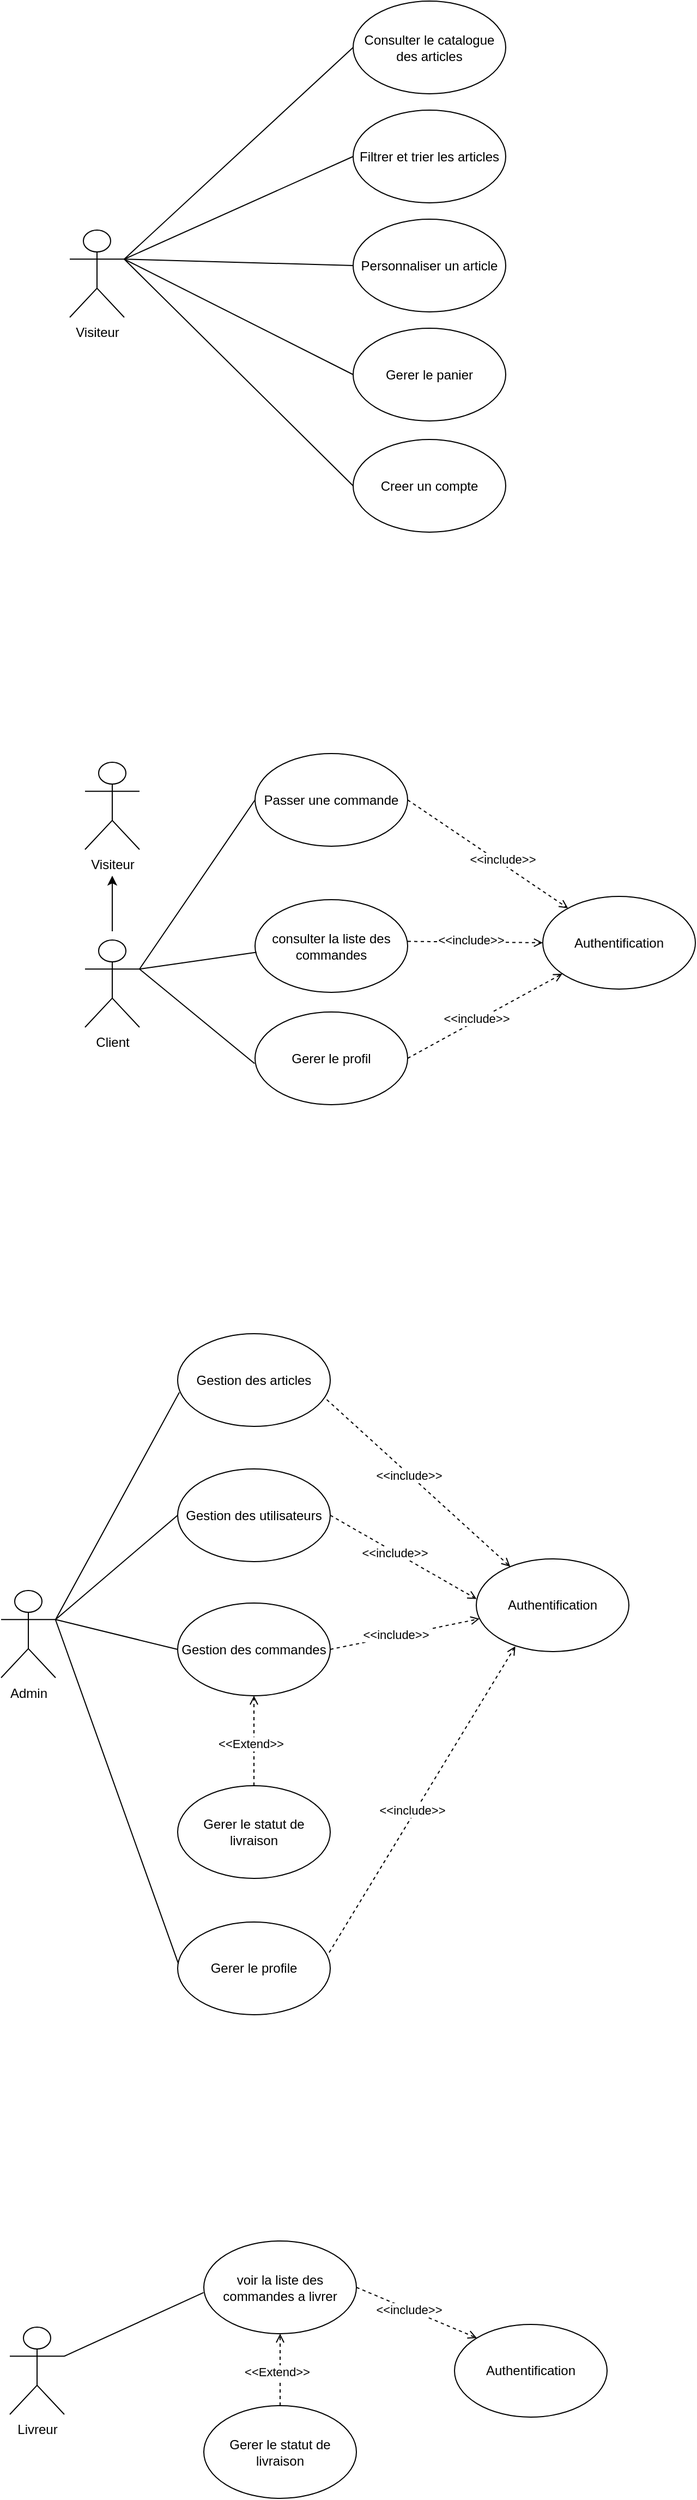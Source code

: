 <mxfile>
    <diagram id="0jfpBV_eY9jYLoLtxKY4" name="Page-1">
        <mxGraphModel dx="1805" dy="592" grid="0" gridSize="10" guides="1" tooltips="1" connect="1" arrows="1" fold="1" page="0" pageScale="1" pageWidth="827" pageHeight="1169" background="#ffffff" math="0" shadow="0">
            <root>
                <mxCell id="0"/>
                <mxCell id="1" parent="0"/>
                <mxCell id="2" value="&lt;font style=&quot;background-color: rgb(255, 255, 255);&quot; color=&quot;#000000&quot;&gt;Visiteur&lt;/font&gt;" style="shape=umlActor;verticalLabelPosition=bottom;verticalAlign=top;html=1;outlineConnect=0;fillColor=none;strokeColor=#000000;" parent="1" vertex="1">
                    <mxGeometry x="60" y="350" width="50" height="80" as="geometry"/>
                </mxCell>
                <mxCell id="3" value="&lt;font color=&quot;#000000&quot;&gt;Consulter le catalogue des articles&lt;/font&gt;" style="ellipse;whiteSpace=wrap;html=1;strokeColor=#000000;fillColor=none;" parent="1" vertex="1">
                    <mxGeometry x="320" y="140" width="140" height="85" as="geometry"/>
                </mxCell>
                <mxCell id="6" value="" style="endArrow=none;html=1;fontColor=#000000;labelBackgroundColor=#000000;strokeColor=#000000;entryX=0;entryY=0.5;entryDx=0;entryDy=0;exitX=1;exitY=0.333;exitDx=0;exitDy=0;exitPerimeter=0;" parent="1" source="2" target="3" edge="1">
                    <mxGeometry width="50" height="50" relative="1" as="geometry">
                        <mxPoint x="260" y="390" as="sourcePoint"/>
                        <mxPoint x="310" y="340" as="targetPoint"/>
                    </mxGeometry>
                </mxCell>
                <mxCell id="7" value="&lt;font color=&quot;#000000&quot;&gt;Filtrer et trier les articles&lt;/font&gt;" style="ellipse;whiteSpace=wrap;html=1;strokeColor=#000000;fillColor=none;" parent="1" vertex="1">
                    <mxGeometry x="320" y="240" width="140" height="85" as="geometry"/>
                </mxCell>
                <mxCell id="9" value="" style="endArrow=none;html=1;fontColor=#000000;labelBackgroundColor=#000000;strokeColor=#000000;entryX=0;entryY=0.5;entryDx=0;entryDy=0;exitX=1;exitY=0.333;exitDx=0;exitDy=0;exitPerimeter=0;" parent="1" source="2" target="7" edge="1">
                    <mxGeometry width="50" height="50" relative="1" as="geometry">
                        <mxPoint x="120" y="386.667" as="sourcePoint"/>
                        <mxPoint x="330" y="307.5" as="targetPoint"/>
                    </mxGeometry>
                </mxCell>
                <mxCell id="10" value="&lt;font color=&quot;#000000&quot;&gt;Personnaliser un article&lt;/font&gt;" style="ellipse;whiteSpace=wrap;html=1;strokeColor=#000000;fillColor=none;" parent="1" vertex="1">
                    <mxGeometry x="320" y="340" width="140" height="85" as="geometry"/>
                </mxCell>
                <mxCell id="12" value="" style="endArrow=none;html=1;labelBackgroundColor=#000000;strokeColor=#000000;fontColor=#000000;entryX=1;entryY=0.333;entryDx=0;entryDy=0;entryPerimeter=0;exitX=0;exitY=0.5;exitDx=0;exitDy=0;" parent="1" source="10" target="2" edge="1">
                    <mxGeometry width="50" height="50" relative="1" as="geometry">
                        <mxPoint x="160" y="410" as="sourcePoint"/>
                        <mxPoint x="150" y="370" as="targetPoint"/>
                    </mxGeometry>
                </mxCell>
                <mxCell id="14" value="&lt;font color=&quot;#000000&quot;&gt;Gerer le panier&lt;/font&gt;" style="ellipse;whiteSpace=wrap;html=1;strokeColor=#000000;fillColor=none;" parent="1" vertex="1">
                    <mxGeometry x="320" y="440" width="140" height="85" as="geometry"/>
                </mxCell>
                <mxCell id="15" value="" style="endArrow=none;html=1;labelBackgroundColor=#000000;strokeColor=#000000;fontColor=#000000;entryX=1;entryY=0.333;entryDx=0;entryDy=0;entryPerimeter=0;exitX=0;exitY=0.5;exitDx=0;exitDy=0;" parent="1" source="14" target="2" edge="1">
                    <mxGeometry width="50" height="50" relative="1" as="geometry">
                        <mxPoint x="330" y="502.5" as="sourcePoint"/>
                        <mxPoint x="120" y="386.667" as="targetPoint"/>
                    </mxGeometry>
                </mxCell>
                <mxCell id="17" value="&lt;font color=&quot;#000000&quot;&gt;Creer un compte&lt;/font&gt;" style="ellipse;whiteSpace=wrap;html=1;strokeColor=#000000;fillColor=none;" parent="1" vertex="1">
                    <mxGeometry x="320" y="542" width="140" height="85" as="geometry"/>
                </mxCell>
                <mxCell id="19" value="" style="endArrow=none;html=1;labelBackgroundColor=#000000;strokeColor=#000000;fontColor=#000000;entryX=1;entryY=0.333;entryDx=0;entryDy=0;entryPerimeter=0;exitX=0;exitY=0.5;exitDx=0;exitDy=0;" parent="1" source="17" target="2" edge="1">
                    <mxGeometry width="50" height="50" relative="1" as="geometry">
                        <mxPoint x="330.0" y="602.5" as="sourcePoint"/>
                        <mxPoint x="120" y="386.667" as="targetPoint"/>
                    </mxGeometry>
                </mxCell>
                <mxCell id="22" value="&lt;font style=&quot;background-color: rgb(255, 255, 255);&quot; color=&quot;#000000&quot;&gt;Client&lt;/font&gt;" style="shape=umlActor;verticalLabelPosition=bottom;verticalAlign=top;html=1;outlineConnect=0;fillColor=none;strokeColor=#000000;" parent="1" vertex="1">
                    <mxGeometry x="74" y="1001" width="50" height="80" as="geometry"/>
                </mxCell>
                <mxCell id="23" value="&lt;font style=&quot;background-color: rgb(255, 255, 255);&quot; color=&quot;#000000&quot;&gt;Visiteur&lt;/font&gt;" style="shape=umlActor;verticalLabelPosition=bottom;verticalAlign=top;html=1;outlineConnect=0;fillColor=none;strokeColor=#000000;" parent="1" vertex="1">
                    <mxGeometry x="74" y="838" width="50" height="80" as="geometry"/>
                </mxCell>
                <mxCell id="24" value="" style="endArrow=classic;html=1;strokeColor=#000000;" parent="1" edge="1">
                    <mxGeometry width="50" height="50" relative="1" as="geometry">
                        <mxPoint x="99" y="993" as="sourcePoint"/>
                        <mxPoint x="99" y="942" as="targetPoint"/>
                    </mxGeometry>
                </mxCell>
                <mxCell id="26" value="&lt;font color=&quot;#000000&quot;&gt;Passer une commande&lt;/font&gt;" style="ellipse;whiteSpace=wrap;html=1;strokeColor=#000000;fillColor=none;" parent="1" vertex="1">
                    <mxGeometry x="230" y="830" width="140" height="85" as="geometry"/>
                </mxCell>
                <mxCell id="31" value="&lt;font color=&quot;#000000&quot;&gt;Gerer le profil&lt;/font&gt;" style="ellipse;whiteSpace=wrap;html=1;strokeColor=#000000;fillColor=none;" parent="1" vertex="1">
                    <mxGeometry x="230" y="1067" width="140" height="85" as="geometry"/>
                </mxCell>
                <mxCell id="32" value="&lt;font color=&quot;#000000&quot;&gt;consulter la liste des commandes&lt;/font&gt;" style="ellipse;whiteSpace=wrap;html=1;strokeColor=#000000;fillColor=none;" parent="1" vertex="1">
                    <mxGeometry x="230" y="964" width="140" height="85" as="geometry"/>
                </mxCell>
                <mxCell id="33" value="" style="endArrow=none;html=1;strokeColor=#000000;fontColor=#000000;exitX=1;exitY=0.333;exitDx=0;exitDy=0;exitPerimeter=0;entryX=0;entryY=0.5;entryDx=0;entryDy=0;" parent="1" source="22" target="26" edge="1">
                    <mxGeometry width="50" height="50" relative="1" as="geometry">
                        <mxPoint x="331" y="966" as="sourcePoint"/>
                        <mxPoint x="381" y="916" as="targetPoint"/>
                    </mxGeometry>
                </mxCell>
                <mxCell id="34" value="" style="endArrow=none;html=1;strokeColor=#000000;fontColor=#000000;exitX=1;exitY=0.333;exitDx=0;exitDy=0;exitPerimeter=0;entryX=0.009;entryY=0.568;entryDx=0;entryDy=0;entryPerimeter=0;" parent="1" source="22" target="32" edge="1">
                    <mxGeometry width="50" height="50" relative="1" as="geometry">
                        <mxPoint x="140" y="1043" as="sourcePoint"/>
                        <mxPoint x="282" y="958" as="targetPoint"/>
                    </mxGeometry>
                </mxCell>
                <mxCell id="35" value="" style="endArrow=none;html=1;strokeColor=#000000;fontColor=#000000;exitX=1;exitY=0.333;exitDx=0;exitDy=0;exitPerimeter=0;entryX=-0.003;entryY=0.556;entryDx=0;entryDy=0;entryPerimeter=0;" parent="1" source="22" target="31" edge="1">
                    <mxGeometry width="50" height="50" relative="1" as="geometry">
                        <mxPoint x="134" y="1037.667" as="sourcePoint"/>
                        <mxPoint x="274" y="1055" as="targetPoint"/>
                    </mxGeometry>
                </mxCell>
                <mxCell id="36" value="&lt;font color=&quot;#000000&quot;&gt;Authentification&lt;/font&gt;" style="ellipse;whiteSpace=wrap;html=1;strokeColor=#000000;fillColor=none;" parent="1" vertex="1">
                    <mxGeometry x="494" y="961" width="140" height="85" as="geometry"/>
                </mxCell>
                <mxCell id="38" value="" style="endArrow=open;html=1;strokeColor=#000000;fontColor=#000000;dashed=1;endFill=0;exitX=1;exitY=0.5;exitDx=0;exitDy=0;" parent="1" source="26" target="36" edge="1">
                    <mxGeometry width="50" height="50" relative="1" as="geometry">
                        <mxPoint x="539" y="784" as="sourcePoint"/>
                        <mxPoint x="680" y="881" as="targetPoint"/>
                    </mxGeometry>
                </mxCell>
                <mxCell id="39" value="" style="endArrow=open;html=1;strokeColor=#000000;fontColor=#000000;dashed=1;endFill=0;exitX=1;exitY=0.45;exitDx=0;exitDy=0;exitPerimeter=0;entryX=0;entryY=0.5;entryDx=0;entryDy=0;" parent="1" source="32" target="36" edge="1">
                    <mxGeometry width="50" height="50" relative="1" as="geometry">
                        <mxPoint x="467.0" y="875.5" as="sourcePoint"/>
                        <mxPoint x="621.72" y="948.427" as="targetPoint"/>
                    </mxGeometry>
                </mxCell>
                <mxCell id="40" value="" style="endArrow=open;html=1;strokeColor=#000000;fontColor=#000000;dashed=1;endFill=0;exitX=1;exitY=0.5;exitDx=0;exitDy=0;" parent="1" source="31" target="36" edge="1">
                    <mxGeometry width="50" height="50" relative="1" as="geometry">
                        <mxPoint x="467" y="979.25" as="sourcePoint"/>
                        <mxPoint x="607.0" y="974.5" as="targetPoint"/>
                    </mxGeometry>
                </mxCell>
                <mxCell id="41" value="&amp;lt;&amp;lt;include&amp;gt;&amp;gt;" style="edgeLabel;html=1;align=center;verticalAlign=middle;resizable=0;points=[];fontColor=#000000;labelBackgroundColor=#FFFFFF;" parent="40" vertex="1" connectable="0">
                    <mxGeometry x="-0.077" relative="1" as="geometry">
                        <mxPoint x="-3" y="-1" as="offset"/>
                    </mxGeometry>
                </mxCell>
                <mxCell id="42" value="&amp;lt;&amp;lt;include&amp;gt;&amp;gt;" style="edgeLabel;html=1;align=center;verticalAlign=middle;resizable=0;points=[];fontColor=#000000;labelBackgroundColor=#FFFFFF;" parent="1" vertex="1" connectable="0">
                    <mxGeometry x="457.002" y="927.002" as="geometry"/>
                </mxCell>
                <mxCell id="43" value="&amp;lt;&amp;lt;include&amp;gt;&amp;gt;" style="edgeLabel;html=1;align=center;verticalAlign=middle;resizable=0;points=[];fontColor=#000000;labelBackgroundColor=#FFFFFF;" parent="1" vertex="1" connectable="0">
                    <mxGeometry x="428.002" y="1001.002" as="geometry"/>
                </mxCell>
                <mxCell id="44" value="&lt;font style=&quot;background-color: rgb(255, 255, 255);&quot; color=&quot;#000000&quot;&gt;Admin&lt;/font&gt;" style="shape=umlActor;verticalLabelPosition=bottom;verticalAlign=top;html=1;outlineConnect=0;fillColor=none;strokeColor=#000000;" parent="1" vertex="1">
                    <mxGeometry x="-3" y="1597.5" width="50" height="80" as="geometry"/>
                </mxCell>
                <mxCell id="45" value="&lt;font color=&quot;#000000&quot;&gt;Gestion des articles&lt;/font&gt;" style="ellipse;whiteSpace=wrap;html=1;strokeColor=#000000;fillColor=none;" parent="1" vertex="1">
                    <mxGeometry x="159" y="1362" width="140" height="85" as="geometry"/>
                </mxCell>
                <mxCell id="46" value="&lt;font color=&quot;#000000&quot;&gt;Gestion des utilisateurs&lt;/font&gt;" style="ellipse;whiteSpace=wrap;html=1;strokeColor=#000000;fillColor=none;" parent="1" vertex="1">
                    <mxGeometry x="159" y="1486" width="140" height="85" as="geometry"/>
                </mxCell>
                <mxCell id="47" value="&lt;font color=&quot;#000000&quot;&gt;Gestion des commandes&lt;/font&gt;" style="ellipse;whiteSpace=wrap;html=1;strokeColor=#000000;fillColor=none;" parent="1" vertex="1">
                    <mxGeometry x="159" y="1609" width="140" height="85" as="geometry"/>
                </mxCell>
                <mxCell id="48" value="&lt;font color=&quot;#000000&quot;&gt;Gerer le statut de livraison&lt;/font&gt;" style="ellipse;whiteSpace=wrap;html=1;strokeColor=#000000;fillColor=none;" parent="1" vertex="1">
                    <mxGeometry x="159" y="1776.5" width="140" height="85" as="geometry"/>
                </mxCell>
                <mxCell id="49" value="" style="endArrow=open;html=1;strokeColor=#000000;fontColor=#000000;dashed=1;endFill=0;exitX=0.5;exitY=0;exitDx=0;exitDy=0;entryX=0.5;entryY=1;entryDx=0;entryDy=0;" parent="1" source="48" target="47" edge="1">
                    <mxGeometry width="50" height="50" relative="1" as="geometry">
                        <mxPoint x="207.0" y="1844.04" as="sourcePoint"/>
                        <mxPoint x="349.011" y="1766.499" as="targetPoint"/>
                    </mxGeometry>
                </mxCell>
                <mxCell id="50" value="&amp;lt;&amp;lt;Extend&amp;gt;&amp;gt;" style="edgeLabel;html=1;align=center;verticalAlign=middle;resizable=0;points=[];fontColor=#000000;labelBackgroundColor=#FFFFFF;" parent="49" vertex="1" connectable="0">
                    <mxGeometry x="-0.077" relative="1" as="geometry">
                        <mxPoint x="-3" y="-1" as="offset"/>
                    </mxGeometry>
                </mxCell>
                <mxCell id="54" value="" style="endArrow=none;html=1;strokeColor=#000000;fontColor=#000000;exitX=1;exitY=0.333;exitDx=0;exitDy=0;exitPerimeter=0;entryX=0.011;entryY=0.633;entryDx=0;entryDy=0;entryPerimeter=0;" parent="1" source="44" target="45" edge="1">
                    <mxGeometry width="50" height="50" relative="1" as="geometry">
                        <mxPoint x="45" y="1380.497" as="sourcePoint"/>
                        <mxPoint x="159" y="1454.0" as="targetPoint"/>
                    </mxGeometry>
                </mxCell>
                <mxCell id="55" value="" style="endArrow=none;html=1;strokeColor=#000000;fontColor=#000000;exitX=1;exitY=0.333;exitDx=0;exitDy=0;exitPerimeter=0;entryX=0;entryY=0.5;entryDx=0;entryDy=0;" parent="1" source="44" target="46" edge="1">
                    <mxGeometry width="50" height="50" relative="1" as="geometry">
                        <mxPoint x="57" y="1634.167" as="sourcePoint"/>
                        <mxPoint x="169.0" y="1464" as="targetPoint"/>
                    </mxGeometry>
                </mxCell>
                <mxCell id="56" value="" style="endArrow=none;html=1;strokeColor=#000000;fontColor=#000000;exitX=1;exitY=0.333;exitDx=0;exitDy=0;exitPerimeter=0;entryX=0;entryY=0.5;entryDx=0;entryDy=0;" parent="1" source="44" target="47" edge="1">
                    <mxGeometry width="50" height="50" relative="1" as="geometry">
                        <mxPoint x="67" y="1644.167" as="sourcePoint"/>
                        <mxPoint x="128" y="1678.5" as="targetPoint"/>
                    </mxGeometry>
                </mxCell>
                <mxCell id="57" value="&lt;font color=&quot;#000000&quot;&gt;Authentification&lt;/font&gt;" style="ellipse;whiteSpace=wrap;html=1;strokeColor=#000000;fillColor=none;" parent="1" vertex="1">
                    <mxGeometry x="433" y="1568.5" width="140" height="85" as="geometry"/>
                </mxCell>
                <mxCell id="58" value="" style="endArrow=open;html=1;strokeColor=#000000;fontColor=#000000;dashed=1;endFill=0;exitX=0.977;exitY=0.711;exitDx=0;exitDy=0;exitPerimeter=0;" parent="1" source="45" target="57" edge="1">
                    <mxGeometry width="50" height="50" relative="1" as="geometry">
                        <mxPoint x="299" y="1454.0" as="sourcePoint"/>
                        <mxPoint x="492.968" y="1385.5" as="targetPoint"/>
                    </mxGeometry>
                </mxCell>
                <mxCell id="59" value="&amp;lt;&amp;lt;include&amp;gt;&amp;gt;" style="edgeLabel;html=1;align=center;verticalAlign=middle;resizable=0;points=[];fontColor=#000000;labelBackgroundColor=#FFFFFF;" parent="58" vertex="1" connectable="0">
                    <mxGeometry x="-0.077" relative="1" as="geometry">
                        <mxPoint x="-3" y="-1" as="offset"/>
                    </mxGeometry>
                </mxCell>
                <mxCell id="62" value="" style="endArrow=open;html=1;strokeColor=#000000;fontColor=#000000;dashed=1;endFill=0;exitX=1;exitY=0.5;exitDx=0;exitDy=0;entryX=0.002;entryY=0.433;entryDx=0;entryDy=0;entryPerimeter=0;" parent="1" source="46" target="57" edge="1">
                    <mxGeometry width="50" height="50" relative="1" as="geometry">
                        <mxPoint x="309.0" y="1464" as="sourcePoint"/>
                        <mxPoint x="482.368" y="1572.431" as="targetPoint"/>
                    </mxGeometry>
                </mxCell>
                <mxCell id="63" value="&amp;lt;&amp;lt;include&amp;gt;&amp;gt;" style="edgeLabel;html=1;align=center;verticalAlign=middle;resizable=0;points=[];fontColor=#000000;labelBackgroundColor=#FFFFFF;" parent="62" vertex="1" connectable="0">
                    <mxGeometry x="-0.077" relative="1" as="geometry">
                        <mxPoint x="-3" y="-1" as="offset"/>
                    </mxGeometry>
                </mxCell>
                <mxCell id="64" value="" style="endArrow=open;html=1;strokeColor=#000000;fontColor=#000000;dashed=1;endFill=0;exitX=1;exitY=0.5;exitDx=0;exitDy=0;entryX=0.021;entryY=0.646;entryDx=0;entryDy=0;entryPerimeter=0;" parent="1" source="47" target="57" edge="1">
                    <mxGeometry width="50" height="50" relative="1" as="geometry">
                        <mxPoint x="309.0" y="1577" as="sourcePoint"/>
                        <mxPoint x="459.18" y="1595.945" as="targetPoint"/>
                    </mxGeometry>
                </mxCell>
                <mxCell id="65" value="&amp;lt;&amp;lt;include&amp;gt;&amp;gt;" style="edgeLabel;html=1;align=center;verticalAlign=middle;resizable=0;points=[];fontColor=#000000;labelBackgroundColor=#FFFFFF;" parent="64" vertex="1" connectable="0">
                    <mxGeometry x="-0.077" relative="1" as="geometry">
                        <mxPoint x="-3" y="-1" as="offset"/>
                    </mxGeometry>
                </mxCell>
                <mxCell id="66" value="&lt;font color=&quot;#000000&quot;&gt;Gerer le profile&lt;/font&gt;" style="ellipse;whiteSpace=wrap;html=1;strokeColor=#000000;fillColor=none;" parent="1" vertex="1">
                    <mxGeometry x="159" y="1901.5" width="140" height="85" as="geometry"/>
                </mxCell>
                <mxCell id="68" value="" style="endArrow=none;html=1;strokeColor=#000000;fontColor=#000000;entryX=0.005;entryY=0.451;entryDx=0;entryDy=0;entryPerimeter=0;" parent="1" target="66" edge="1">
                    <mxGeometry width="50" height="50" relative="1" as="geometry">
                        <mxPoint x="47" y="1624.5" as="sourcePoint"/>
                        <mxPoint x="169" y="1703" as="targetPoint"/>
                    </mxGeometry>
                </mxCell>
                <mxCell id="69" value="" style="endArrow=open;html=1;strokeColor=#000000;fontColor=#000000;dashed=1;endFill=0;exitX=0.993;exitY=0.329;exitDx=0;exitDy=0;entryX=0.256;entryY=0.942;entryDx=0;entryDy=0;exitPerimeter=0;entryPerimeter=0;" parent="1" source="66" target="57" edge="1">
                    <mxGeometry width="50" height="50" relative="1" as="geometry">
                        <mxPoint x="309.0" y="1703" as="sourcePoint"/>
                        <mxPoint x="445.94" y="1633.41" as="targetPoint"/>
                    </mxGeometry>
                </mxCell>
                <mxCell id="70" value="&amp;lt;&amp;lt;include&amp;gt;&amp;gt;" style="edgeLabel;html=1;align=center;verticalAlign=middle;resizable=0;points=[];fontColor=#000000;labelBackgroundColor=#FFFFFF;" parent="69" vertex="1" connectable="0">
                    <mxGeometry x="-0.077" relative="1" as="geometry">
                        <mxPoint x="-3" y="-1" as="offset"/>
                    </mxGeometry>
                </mxCell>
                <mxCell id="86" value="&lt;font style=&quot;background-color: rgb(255, 255, 255);&quot; color=&quot;#000000&quot;&gt;Livreur&lt;/font&gt;" style="shape=umlActor;verticalLabelPosition=bottom;verticalAlign=top;html=1;outlineConnect=0;fillColor=none;strokeColor=#000000;" vertex="1" parent="1">
                    <mxGeometry x="5" y="2273" width="50" height="80" as="geometry"/>
                </mxCell>
                <mxCell id="87" value="&lt;font color=&quot;#000000&quot;&gt;voir la liste des commandes a livrer&lt;/font&gt;" style="ellipse;whiteSpace=wrap;html=1;strokeColor=#000000;fillColor=none;" vertex="1" parent="1">
                    <mxGeometry x="183" y="2194" width="140" height="85" as="geometry"/>
                </mxCell>
                <mxCell id="88" value="&lt;font color=&quot;#000000&quot;&gt;Gerer le statut de livraison&lt;/font&gt;" style="ellipse;whiteSpace=wrap;html=1;strokeColor=#000000;fillColor=none;" vertex="1" parent="1">
                    <mxGeometry x="183" y="2345" width="140" height="85" as="geometry"/>
                </mxCell>
                <mxCell id="89" value="" style="endArrow=none;html=1;strokeColor=#000000;fontColor=#000000;entryX=-0.002;entryY=0.557;entryDx=0;entryDy=0;entryPerimeter=0;exitX=1;exitY=0.333;exitDx=0;exitDy=0;exitPerimeter=0;" edge="1" parent="1" source="86" target="87">
                    <mxGeometry width="50" height="50" relative="1" as="geometry">
                        <mxPoint x="68" y="2277" as="sourcePoint"/>
                        <mxPoint x="149.7" y="2146.335" as="targetPoint"/>
                    </mxGeometry>
                </mxCell>
                <mxCell id="91" value="" style="endArrow=open;html=1;strokeColor=#000000;fontColor=#000000;dashed=1;endFill=0;exitX=0.5;exitY=0;exitDx=0;exitDy=0;entryX=0.5;entryY=1;entryDx=0;entryDy=0;" edge="1" parent="1" source="88" target="87">
                    <mxGeometry width="50" height="50" relative="1" as="geometry">
                        <mxPoint x="268.47" y="2339" as="sourcePoint"/>
                        <mxPoint x="268.47" y="2279" as="targetPoint"/>
                    </mxGeometry>
                </mxCell>
                <mxCell id="92" value="&amp;lt;&amp;lt;Extend&amp;gt;&amp;gt;" style="edgeLabel;html=1;align=center;verticalAlign=middle;resizable=0;points=[];fontColor=#000000;labelBackgroundColor=#FFFFFF;" vertex="1" connectable="0" parent="91">
                    <mxGeometry x="-0.077" relative="1" as="geometry">
                        <mxPoint x="-3" y="-1" as="offset"/>
                    </mxGeometry>
                </mxCell>
                <mxCell id="93" value="&lt;font color=&quot;#000000&quot;&gt;Authentification&lt;/font&gt;" style="ellipse;whiteSpace=wrap;html=1;strokeColor=#000000;fillColor=none;" vertex="1" parent="1">
                    <mxGeometry x="413" y="2270.5" width="140" height="85" as="geometry"/>
                </mxCell>
                <mxCell id="94" value="" style="endArrow=open;html=1;strokeColor=#000000;fontColor=#000000;dashed=1;endFill=0;exitX=1;exitY=0.5;exitDx=0;exitDy=0;entryX=0;entryY=0;entryDx=0;entryDy=0;" edge="1" parent="1" source="87" target="93">
                    <mxGeometry width="50" height="50" relative="1" as="geometry">
                        <mxPoint x="339" y="2278.995" as="sourcePoint"/>
                        <mxPoint x="424" y="2143" as="targetPoint"/>
                    </mxGeometry>
                </mxCell>
                <mxCell id="95" value="&amp;lt;&amp;lt;include&amp;gt;&amp;gt;" style="edgeLabel;html=1;align=center;verticalAlign=middle;resizable=0;points=[];fontColor=#000000;labelBackgroundColor=#FFFFFF;" vertex="1" connectable="0" parent="94">
                    <mxGeometry x="-0.077" relative="1" as="geometry">
                        <mxPoint x="-3" y="-1" as="offset"/>
                    </mxGeometry>
                </mxCell>
            </root>
        </mxGraphModel>
    </diagram>
</mxfile>